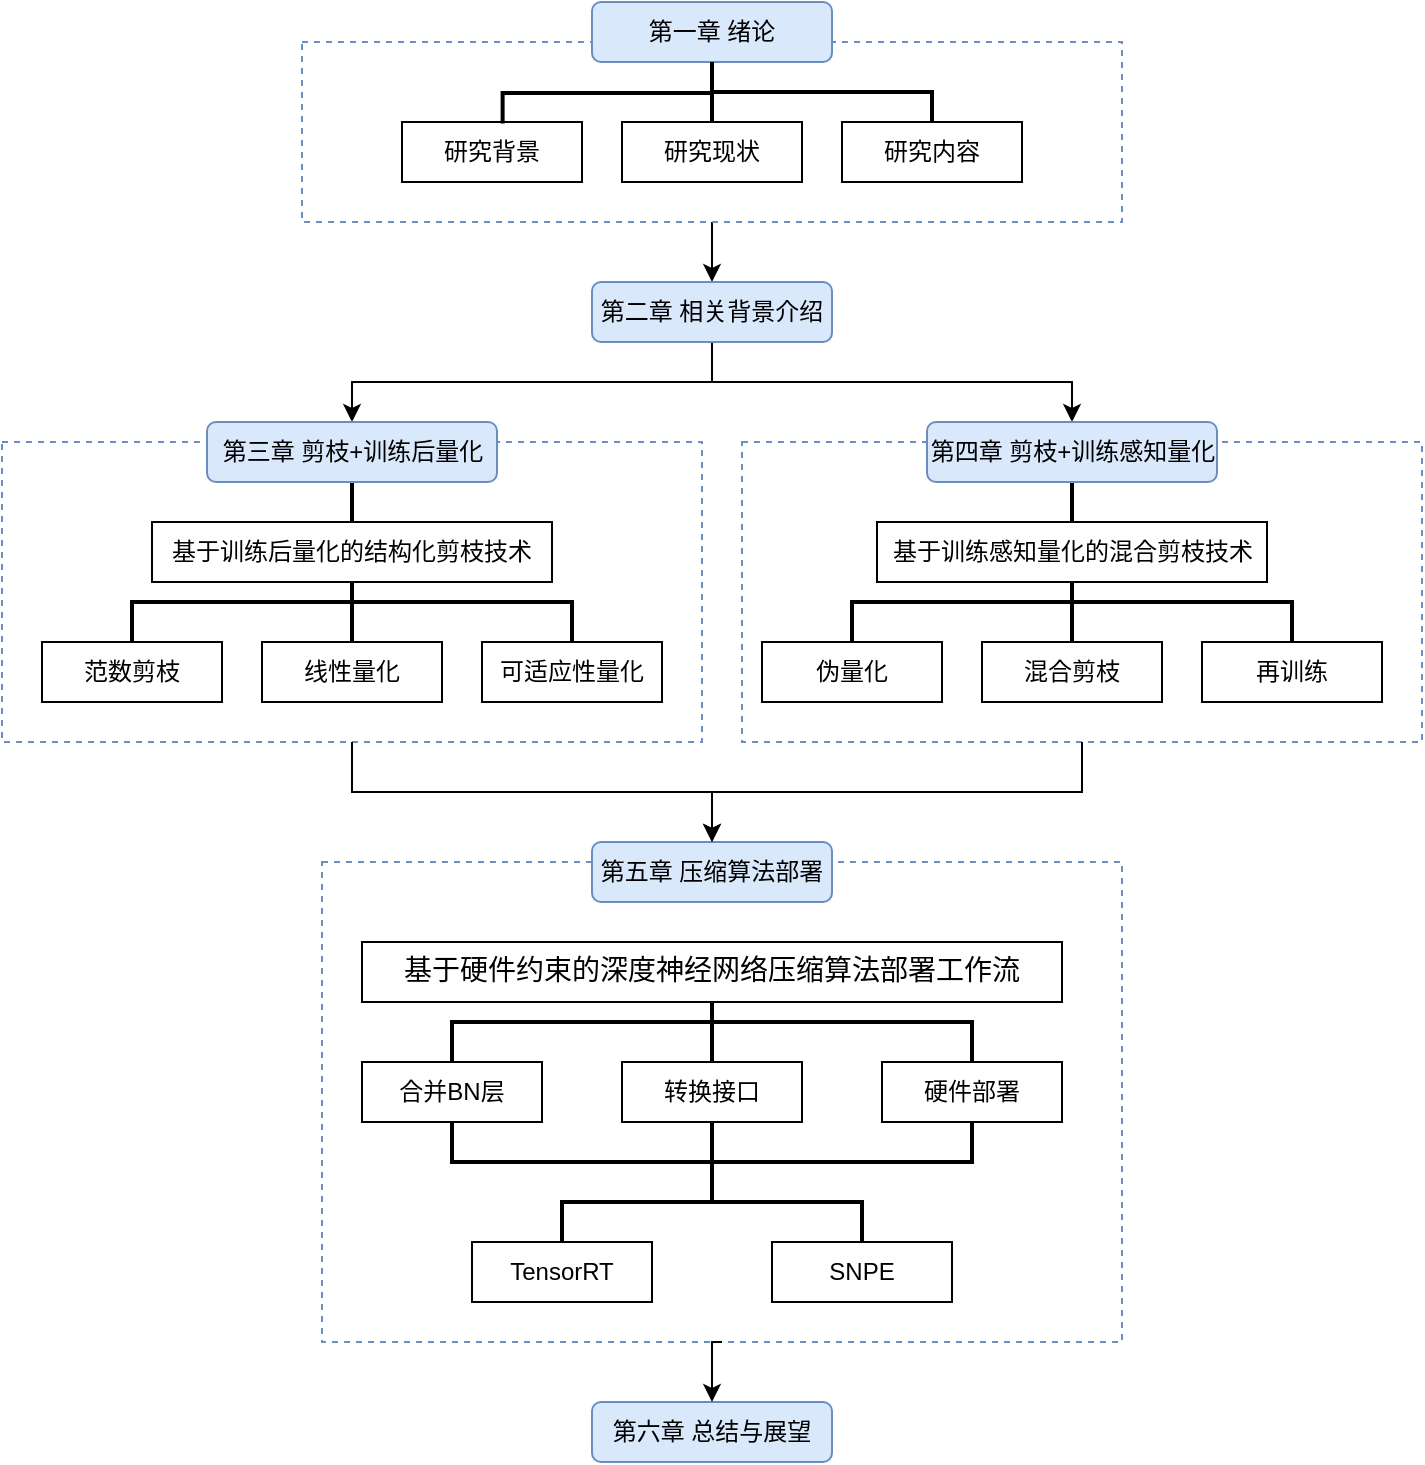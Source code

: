 <mxfile version="22.1.11" type="github">
  <diagram name="第 1 页" id="MW0tD9vEuxQ4wjxk8LT8">
    <mxGraphModel dx="1103" dy="574" grid="1" gridSize="10" guides="1" tooltips="1" connect="1" arrows="0" fold="1" page="1" pageScale="1" pageWidth="827" pageHeight="1169" math="0" shadow="0">
      <root>
        <mxCell id="0" />
        <mxCell id="1" parent="0" />
        <mxCell id="IEWdHHS3KTzempWpxFYI-66" value="" style="rounded=0;whiteSpace=wrap;html=1;dashed=1;fillColor=none;strokeColor=#6c8ebf;" vertex="1" parent="1">
          <mxGeometry y="250" width="350" height="150" as="geometry" />
        </mxCell>
        <mxCell id="IEWdHHS3KTzempWpxFYI-67" value="" style="rounded=0;whiteSpace=wrap;html=1;dashed=1;fillColor=none;strokeColor=#6c8ebf;" vertex="1" parent="1">
          <mxGeometry x="370" y="250" width="340" height="150" as="geometry" />
        </mxCell>
        <mxCell id="IEWdHHS3KTzempWpxFYI-68" value="" style="rounded=0;whiteSpace=wrap;html=1;dashed=1;fillColor=none;strokeColor=#6c8ebf;" vertex="1" parent="1">
          <mxGeometry x="160" y="460" width="400" height="240" as="geometry" />
        </mxCell>
        <mxCell id="IEWdHHS3KTzempWpxFYI-69" style="edgeStyle=orthogonalEdgeStyle;rounded=0;orthogonalLoop=1;jettySize=auto;html=1;exitX=0.5;exitY=1;exitDx=0;exitDy=0;entryX=0.5;entryY=0;entryDx=0;entryDy=0;" edge="1" parent="1" source="IEWdHHS3KTzempWpxFYI-65" target="IEWdHHS3KTzempWpxFYI-4">
          <mxGeometry relative="1" as="geometry" />
        </mxCell>
        <mxCell id="IEWdHHS3KTzempWpxFYI-65" value="" style="rounded=0;whiteSpace=wrap;html=1;dashed=1;fillColor=none;strokeColor=#6c8ebf;" vertex="1" parent="1">
          <mxGeometry x="150" y="50" width="410" height="90" as="geometry" />
        </mxCell>
        <mxCell id="IEWdHHS3KTzempWpxFYI-33" style="rounded=0;orthogonalLoop=1;jettySize=auto;html=1;exitX=0.5;exitY=1;exitDx=0;exitDy=0;entryX=0.5;entryY=0;entryDx=0;entryDy=0;startArrow=none;startFill=0;shape=link;edgeStyle=elbowEdgeStyle;elbow=vertical;width=1;" edge="1" parent="1" source="IEWdHHS3KTzempWpxFYI-3" target="IEWdHHS3KTzempWpxFYI-28">
          <mxGeometry relative="1" as="geometry" />
        </mxCell>
        <mxCell id="IEWdHHS3KTzempWpxFYI-35" style="rounded=0;orthogonalLoop=1;jettySize=auto;html=1;exitX=0.5;exitY=1;exitDx=0;exitDy=0;entryX=0.5;entryY=0;entryDx=0;entryDy=0;shape=link;edgeStyle=elbowEdgeStyle;elbow=vertical;width=1;" edge="1" parent="1" source="IEWdHHS3KTzempWpxFYI-3" target="IEWdHHS3KTzempWpxFYI-29">
          <mxGeometry relative="1" as="geometry" />
        </mxCell>
        <mxCell id="IEWdHHS3KTzempWpxFYI-3" value="第一章 绪论" style="rounded=1;whiteSpace=wrap;html=1;fillColor=#dae8fc;strokeColor=#6c8ebf;" vertex="1" parent="1">
          <mxGeometry x="295" y="30" width="120" height="30" as="geometry" />
        </mxCell>
        <mxCell id="IEWdHHS3KTzempWpxFYI-70" style="edgeStyle=orthogonalEdgeStyle;rounded=0;orthogonalLoop=1;jettySize=auto;html=1;exitX=0.5;exitY=1;exitDx=0;exitDy=0;entryX=0.5;entryY=0;entryDx=0;entryDy=0;" edge="1" parent="1" source="IEWdHHS3KTzempWpxFYI-4" target="IEWdHHS3KTzempWpxFYI-5">
          <mxGeometry relative="1" as="geometry" />
        </mxCell>
        <mxCell id="IEWdHHS3KTzempWpxFYI-71" style="edgeStyle=orthogonalEdgeStyle;rounded=0;orthogonalLoop=1;jettySize=auto;html=1;exitX=0.5;exitY=1;exitDx=0;exitDy=0;entryX=0.5;entryY=0;entryDx=0;entryDy=0;" edge="1" parent="1" source="IEWdHHS3KTzempWpxFYI-4" target="IEWdHHS3KTzempWpxFYI-6">
          <mxGeometry relative="1" as="geometry" />
        </mxCell>
        <mxCell id="IEWdHHS3KTzempWpxFYI-4" value="第二章 相关背景介绍" style="rounded=1;whiteSpace=wrap;html=1;fillColor=#dae8fc;strokeColor=#6c8ebf;" vertex="1" parent="1">
          <mxGeometry x="295" y="170" width="120" height="30" as="geometry" />
        </mxCell>
        <mxCell id="IEWdHHS3KTzempWpxFYI-54" style="edgeStyle=orthogonalEdgeStyle;rounded=0;orthogonalLoop=1;jettySize=auto;html=1;exitX=0.5;exitY=1;exitDx=0;exitDy=0;entryX=0.5;entryY=0;entryDx=0;entryDy=0;shape=link;width=1;" edge="1" parent="1" source="IEWdHHS3KTzempWpxFYI-5" target="IEWdHHS3KTzempWpxFYI-8">
          <mxGeometry relative="1" as="geometry" />
        </mxCell>
        <mxCell id="IEWdHHS3KTzempWpxFYI-5" value="第三章 剪枝+训练后量化" style="rounded=1;whiteSpace=wrap;html=1;fillColor=#dae8fc;strokeColor=#6c8ebf;" vertex="1" parent="1">
          <mxGeometry x="102.5" y="240" width="145" height="30" as="geometry" />
        </mxCell>
        <mxCell id="IEWdHHS3KTzempWpxFYI-55" style="edgeStyle=orthogonalEdgeStyle;rounded=0;orthogonalLoop=1;jettySize=auto;html=1;exitX=0.5;exitY=1;exitDx=0;exitDy=0;entryX=0.5;entryY=0;entryDx=0;entryDy=0;shape=link;width=1;" edge="1" parent="1" source="IEWdHHS3KTzempWpxFYI-6" target="IEWdHHS3KTzempWpxFYI-9">
          <mxGeometry relative="1" as="geometry" />
        </mxCell>
        <mxCell id="IEWdHHS3KTzempWpxFYI-6" value="第四章 剪枝+训练感知量化" style="rounded=1;whiteSpace=wrap;html=1;fillColor=#dae8fc;strokeColor=#6c8ebf;" vertex="1" parent="1">
          <mxGeometry x="462.5" y="240" width="145" height="30" as="geometry" />
        </mxCell>
        <mxCell id="IEWdHHS3KTzempWpxFYI-7" value="第五章 压缩算法部署" style="rounded=1;whiteSpace=wrap;html=1;fillColor=#dae8fc;strokeColor=#6c8ebf;" vertex="1" parent="1">
          <mxGeometry x="295" y="450" width="120" height="30" as="geometry" />
        </mxCell>
        <mxCell id="IEWdHHS3KTzempWpxFYI-42" style="edgeStyle=orthogonalEdgeStyle;rounded=0;orthogonalLoop=1;jettySize=auto;html=1;exitX=0.5;exitY=1;exitDx=0;exitDy=0;shape=link;width=1;" edge="1" parent="1" source="IEWdHHS3KTzempWpxFYI-8" target="IEWdHHS3KTzempWpxFYI-11">
          <mxGeometry relative="1" as="geometry">
            <Array as="points">
              <mxPoint x="175" y="330" />
              <mxPoint x="65" y="330" />
            </Array>
          </mxGeometry>
        </mxCell>
        <mxCell id="IEWdHHS3KTzempWpxFYI-43" style="edgeStyle=orthogonalEdgeStyle;rounded=0;orthogonalLoop=1;jettySize=auto;html=1;exitX=0.5;exitY=1;exitDx=0;exitDy=0;shape=link;width=1;" edge="1" parent="1" source="IEWdHHS3KTzempWpxFYI-8" target="IEWdHHS3KTzempWpxFYI-12">
          <mxGeometry relative="1" as="geometry" />
        </mxCell>
        <mxCell id="IEWdHHS3KTzempWpxFYI-44" style="edgeStyle=orthogonalEdgeStyle;rounded=0;orthogonalLoop=1;jettySize=auto;html=1;exitX=0.5;exitY=1;exitDx=0;exitDy=0;shape=link;width=1;" edge="1" parent="1" source="IEWdHHS3KTzempWpxFYI-8" target="IEWdHHS3KTzempWpxFYI-13">
          <mxGeometry relative="1" as="geometry">
            <Array as="points">
              <mxPoint x="175" y="330" />
              <mxPoint x="285" y="330" />
            </Array>
          </mxGeometry>
        </mxCell>
        <mxCell id="IEWdHHS3KTzempWpxFYI-8" value="基于训练后量化的结构化剪枝技术" style="rounded=0;whiteSpace=wrap;html=1;" vertex="1" parent="1">
          <mxGeometry x="75" y="290" width="200" height="30" as="geometry" />
        </mxCell>
        <mxCell id="IEWdHHS3KTzempWpxFYI-50" style="edgeStyle=orthogonalEdgeStyle;rounded=0;orthogonalLoop=1;jettySize=auto;html=1;exitX=0.5;exitY=1;exitDx=0;exitDy=0;entryX=0.5;entryY=0;entryDx=0;entryDy=0;shape=link;width=1;" edge="1" parent="1" source="IEWdHHS3KTzempWpxFYI-9" target="IEWdHHS3KTzempWpxFYI-14">
          <mxGeometry relative="1" as="geometry">
            <Array as="points">
              <mxPoint x="535" y="320" />
            </Array>
          </mxGeometry>
        </mxCell>
        <mxCell id="IEWdHHS3KTzempWpxFYI-52" style="edgeStyle=orthogonalEdgeStyle;rounded=0;orthogonalLoop=1;jettySize=auto;html=1;exitX=0.5;exitY=1;exitDx=0;exitDy=0;shape=link;width=1;" edge="1" parent="1" source="IEWdHHS3KTzempWpxFYI-9" target="IEWdHHS3KTzempWpxFYI-26">
          <mxGeometry relative="1" as="geometry">
            <Array as="points">
              <mxPoint x="535" y="330" />
              <mxPoint x="425" y="330" />
            </Array>
          </mxGeometry>
        </mxCell>
        <mxCell id="IEWdHHS3KTzempWpxFYI-53" style="edgeStyle=orthogonalEdgeStyle;rounded=0;orthogonalLoop=1;jettySize=auto;html=1;exitX=0.5;exitY=1;exitDx=0;exitDy=0;entryX=0.5;entryY=0;entryDx=0;entryDy=0;shape=link;width=1;" edge="1" parent="1" source="IEWdHHS3KTzempWpxFYI-9" target="IEWdHHS3KTzempWpxFYI-25">
          <mxGeometry relative="1" as="geometry">
            <Array as="points">
              <mxPoint x="535" y="330" />
              <mxPoint x="645" y="330" />
            </Array>
          </mxGeometry>
        </mxCell>
        <mxCell id="IEWdHHS3KTzempWpxFYI-9" value="基于训练感知量化的混合剪枝技术" style="rounded=0;whiteSpace=wrap;html=1;" vertex="1" parent="1">
          <mxGeometry x="437.5" y="290" width="195" height="30" as="geometry" />
        </mxCell>
        <mxCell id="IEWdHHS3KTzempWpxFYI-11" value="范数剪枝" style="rounded=0;whiteSpace=wrap;html=1;" vertex="1" parent="1">
          <mxGeometry x="20" y="350" width="90" height="30" as="geometry" />
        </mxCell>
        <mxCell id="IEWdHHS3KTzempWpxFYI-12" value="线性量化" style="rounded=0;whiteSpace=wrap;html=1;" vertex="1" parent="1">
          <mxGeometry x="130" y="350" width="90" height="30" as="geometry" />
        </mxCell>
        <mxCell id="IEWdHHS3KTzempWpxFYI-13" value="可适应性量化" style="rounded=0;whiteSpace=wrap;html=1;" vertex="1" parent="1">
          <mxGeometry x="240" y="350" width="90" height="30" as="geometry" />
        </mxCell>
        <mxCell id="IEWdHHS3KTzempWpxFYI-14" value="混合剪枝" style="rounded=0;whiteSpace=wrap;html=1;" vertex="1" parent="1">
          <mxGeometry x="490" y="350" width="90" height="30" as="geometry" />
        </mxCell>
        <mxCell id="IEWdHHS3KTzempWpxFYI-61" style="edgeStyle=orthogonalEdgeStyle;rounded=0;orthogonalLoop=1;jettySize=auto;html=1;exitX=0.5;exitY=1;exitDx=0;exitDy=0;entryX=0.5;entryY=1;entryDx=0;entryDy=0;shape=link;width=1;" edge="1" parent="1" source="IEWdHHS3KTzempWpxFYI-16" target="IEWdHHS3KTzempWpxFYI-24">
          <mxGeometry relative="1" as="geometry" />
        </mxCell>
        <mxCell id="IEWdHHS3KTzempWpxFYI-16" value="合并BN层" style="rounded=0;whiteSpace=wrap;html=1;" vertex="1" parent="1">
          <mxGeometry x="180" y="560" width="90" height="30" as="geometry" />
        </mxCell>
        <mxCell id="IEWdHHS3KTzempWpxFYI-56" style="edgeStyle=orthogonalEdgeStyle;rounded=0;orthogonalLoop=1;jettySize=auto;html=1;exitX=0.5;exitY=1;exitDx=0;exitDy=0;entryX=0.5;entryY=0;entryDx=0;entryDy=0;shape=link;width=1;" edge="1" parent="1" source="IEWdHHS3KTzempWpxFYI-17" target="IEWdHHS3KTzempWpxFYI-16">
          <mxGeometry relative="1" as="geometry">
            <Array as="points">
              <mxPoint x="355" y="540" />
              <mxPoint x="225" y="540" />
            </Array>
          </mxGeometry>
        </mxCell>
        <mxCell id="IEWdHHS3KTzempWpxFYI-57" style="edgeStyle=orthogonalEdgeStyle;rounded=0;orthogonalLoop=1;jettySize=auto;html=1;exitX=0.5;exitY=0;exitDx=0;exitDy=0;entryX=0.5;entryY=0;entryDx=0;entryDy=0;shape=link;width=1;" edge="1" parent="1" source="IEWdHHS3KTzempWpxFYI-31" target="IEWdHHS3KTzempWpxFYI-24">
          <mxGeometry relative="1" as="geometry" />
        </mxCell>
        <mxCell id="IEWdHHS3KTzempWpxFYI-17" value="&lt;div style=&quot;font-family: Consolas, &amp;quot;Courier New&amp;quot;, monospace; font-size: 14px; line-height: 19px;&quot;&gt;&lt;span style=&quot;background-color: rgb(255, 255, 255);&quot;&gt;基于硬件约束的深度神经网络压缩算法部署工作流&lt;/span&gt;&lt;/div&gt;" style="rounded=0;whiteSpace=wrap;html=1;strokeColor=default;" vertex="1" parent="1">
          <mxGeometry x="180" y="500" width="350" height="30" as="geometry" />
        </mxCell>
        <mxCell id="IEWdHHS3KTzempWpxFYI-20" value="TensorRT" style="rounded=0;whiteSpace=wrap;html=1;" vertex="1" parent="1">
          <mxGeometry x="235" y="650" width="90" height="30" as="geometry" />
        </mxCell>
        <mxCell id="IEWdHHS3KTzempWpxFYI-21" value="SNPE" style="rounded=0;whiteSpace=wrap;html=1;" vertex="1" parent="1">
          <mxGeometry x="385" y="650" width="90" height="30" as="geometry" />
        </mxCell>
        <mxCell id="IEWdHHS3KTzempWpxFYI-23" value="第六章 总结与展望" style="rounded=1;whiteSpace=wrap;html=1;fillColor=#dae8fc;strokeColor=#6c8ebf;" vertex="1" parent="1">
          <mxGeometry x="295" y="730" width="120" height="30" as="geometry" />
        </mxCell>
        <mxCell id="IEWdHHS3KTzempWpxFYI-63" style="edgeStyle=orthogonalEdgeStyle;rounded=0;orthogonalLoop=1;jettySize=auto;html=1;exitX=0.5;exitY=1;exitDx=0;exitDy=0;shape=link;width=1;" edge="1" parent="1" source="IEWdHHS3KTzempWpxFYI-24" target="IEWdHHS3KTzempWpxFYI-20">
          <mxGeometry relative="1" as="geometry">
            <Array as="points">
              <mxPoint x="355" y="630" />
              <mxPoint x="280" y="630" />
            </Array>
          </mxGeometry>
        </mxCell>
        <mxCell id="IEWdHHS3KTzempWpxFYI-64" style="edgeStyle=orthogonalEdgeStyle;rounded=0;orthogonalLoop=1;jettySize=auto;html=1;exitX=0.5;exitY=1;exitDx=0;exitDy=0;entryX=0.5;entryY=0;entryDx=0;entryDy=0;shape=link;width=1;" edge="1" parent="1" source="IEWdHHS3KTzempWpxFYI-24" target="IEWdHHS3KTzempWpxFYI-21">
          <mxGeometry relative="1" as="geometry">
            <Array as="points">
              <mxPoint x="355" y="630" />
              <mxPoint x="430" y="630" />
            </Array>
          </mxGeometry>
        </mxCell>
        <mxCell id="IEWdHHS3KTzempWpxFYI-24" value="转换接口" style="rounded=0;whiteSpace=wrap;html=1;" vertex="1" parent="1">
          <mxGeometry x="310" y="560" width="90" height="30" as="geometry" />
        </mxCell>
        <mxCell id="IEWdHHS3KTzempWpxFYI-25" value="再训练" style="rounded=0;whiteSpace=wrap;html=1;" vertex="1" parent="1">
          <mxGeometry x="600" y="350" width="90" height="30" as="geometry" />
        </mxCell>
        <mxCell id="IEWdHHS3KTzempWpxFYI-26" value="伪量化" style="rounded=0;whiteSpace=wrap;html=1;" vertex="1" parent="1">
          <mxGeometry x="380" y="350" width="90" height="30" as="geometry" />
        </mxCell>
        <mxCell id="IEWdHHS3KTzempWpxFYI-28" value="研究现状" style="rounded=0;whiteSpace=wrap;html=1;" vertex="1" parent="1">
          <mxGeometry x="310" y="90" width="90" height="30" as="geometry" />
        </mxCell>
        <mxCell id="IEWdHHS3KTzempWpxFYI-29" value="研究内容" style="rounded=0;whiteSpace=wrap;html=1;" vertex="1" parent="1">
          <mxGeometry x="420" y="90" width="90" height="30" as="geometry" />
        </mxCell>
        <mxCell id="IEWdHHS3KTzempWpxFYI-30" value="研究背景" style="rounded=0;whiteSpace=wrap;html=1;" vertex="1" parent="1">
          <mxGeometry x="200" y="90" width="90" height="30" as="geometry" />
        </mxCell>
        <mxCell id="IEWdHHS3KTzempWpxFYI-62" style="edgeStyle=orthogonalEdgeStyle;rounded=0;orthogonalLoop=1;jettySize=auto;html=1;exitX=0.5;exitY=1;exitDx=0;exitDy=0;entryX=0.5;entryY=1;entryDx=0;entryDy=0;shape=link;width=1;" edge="1" parent="1" source="IEWdHHS3KTzempWpxFYI-31" target="IEWdHHS3KTzempWpxFYI-24">
          <mxGeometry relative="1" as="geometry" />
        </mxCell>
        <mxCell id="IEWdHHS3KTzempWpxFYI-31" value="硬件部署" style="rounded=0;whiteSpace=wrap;html=1;" vertex="1" parent="1">
          <mxGeometry x="440" y="560" width="90" height="30" as="geometry" />
        </mxCell>
        <mxCell id="IEWdHHS3KTzempWpxFYI-32" style="rounded=0;orthogonalLoop=1;jettySize=auto;html=1;entryX=0.559;entryY=0.023;entryDx=0;entryDy=0;entryPerimeter=0;exitX=0.5;exitY=1;exitDx=0;exitDy=0;startArrow=none;startFill=0;shape=link;edgeStyle=elbowEdgeStyle;elbow=vertical;width=1;" edge="1" parent="1" source="IEWdHHS3KTzempWpxFYI-3" target="IEWdHHS3KTzempWpxFYI-30">
          <mxGeometry relative="1" as="geometry" />
        </mxCell>
        <mxCell id="IEWdHHS3KTzempWpxFYI-72" style="edgeStyle=orthogonalEdgeStyle;rounded=0;orthogonalLoop=1;jettySize=auto;html=1;exitX=0.5;exitY=1;exitDx=0;exitDy=0;entryX=0.5;entryY=0;entryDx=0;entryDy=0;" edge="1" parent="1" source="IEWdHHS3KTzempWpxFYI-66" target="IEWdHHS3KTzempWpxFYI-7">
          <mxGeometry relative="1" as="geometry" />
        </mxCell>
        <mxCell id="IEWdHHS3KTzempWpxFYI-76" style="edgeStyle=orthogonalEdgeStyle;rounded=0;orthogonalLoop=1;jettySize=auto;html=1;exitX=0.5;exitY=1;exitDx=0;exitDy=0;entryX=0.5;entryY=0;entryDx=0;entryDy=0;" edge="1" parent="1" source="IEWdHHS3KTzempWpxFYI-67" target="IEWdHHS3KTzempWpxFYI-7">
          <mxGeometry relative="1" as="geometry" />
        </mxCell>
        <mxCell id="IEWdHHS3KTzempWpxFYI-74" style="edgeStyle=orthogonalEdgeStyle;rounded=0;orthogonalLoop=1;jettySize=auto;html=1;exitX=0.5;exitY=1;exitDx=0;exitDy=0;entryX=0.5;entryY=0;entryDx=0;entryDy=0;" edge="1" parent="1" source="IEWdHHS3KTzempWpxFYI-68" target="IEWdHHS3KTzempWpxFYI-23">
          <mxGeometry relative="1" as="geometry" />
        </mxCell>
      </root>
    </mxGraphModel>
  </diagram>
</mxfile>
